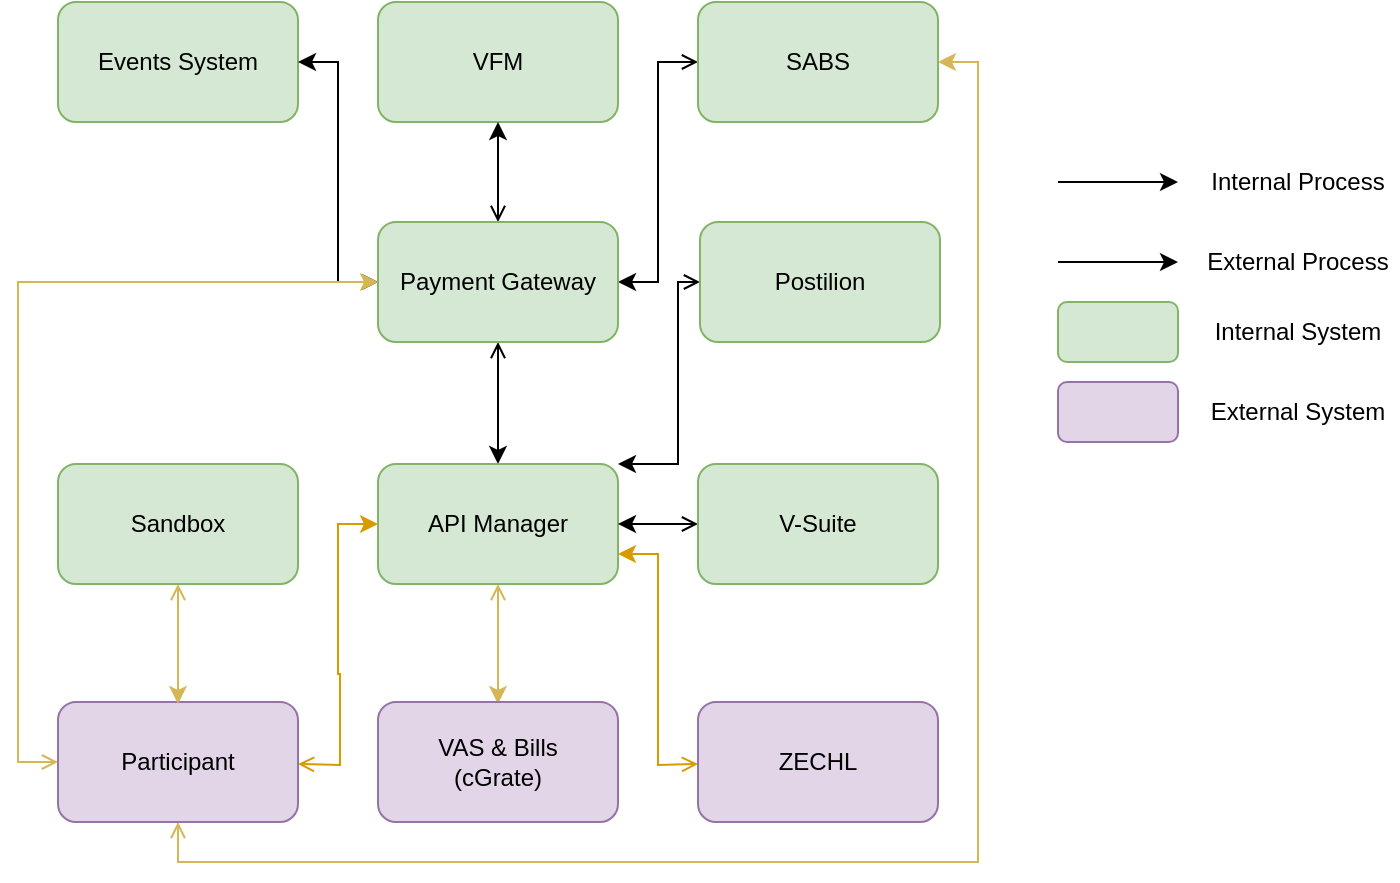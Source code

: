<mxfile version="13.7.0" type="github">
  <diagram id="6I0OCvxSQrVGMHxT2VVA" name="Page-1">
    <mxGraphModel dx="1038" dy="580" grid="1" gridSize="10" guides="1" tooltips="1" connect="1" arrows="1" fold="1" page="1" pageScale="1" pageWidth="850" pageHeight="1100" math="0" shadow="0">
      <root>
        <mxCell id="0" />
        <mxCell id="1" parent="0" />
        <mxCell id="RbDXhoffKaR_s0q5_s7m-1" value="Events System" style="rounded=1;whiteSpace=wrap;html=1;fillColor=#d5e8d4;strokeColor=#82b366;" vertex="1" parent="1">
          <mxGeometry x="80" y="450" width="120" height="60" as="geometry" />
        </mxCell>
        <mxCell id="RbDXhoffKaR_s0q5_s7m-2" value="VFM" style="rounded=1;whiteSpace=wrap;html=1;fillColor=#d5e8d4;strokeColor=#82b366;" vertex="1" parent="1">
          <mxGeometry x="240" y="450" width="120" height="60" as="geometry" />
        </mxCell>
        <mxCell id="RbDXhoffKaR_s0q5_s7m-16" style="edgeStyle=orthogonalEdgeStyle;rounded=0;orthogonalLoop=1;jettySize=auto;html=1;entryX=1;entryY=0.5;entryDx=0;entryDy=0;startArrow=open;startFill=0;" edge="1" parent="1" source="RbDXhoffKaR_s0q5_s7m-3" target="RbDXhoffKaR_s0q5_s7m-4">
          <mxGeometry relative="1" as="geometry" />
        </mxCell>
        <mxCell id="RbDXhoffKaR_s0q5_s7m-3" value="SABS" style="rounded=1;whiteSpace=wrap;html=1;fillColor=#d5e8d4;strokeColor=#82b366;" vertex="1" parent="1">
          <mxGeometry x="400" y="450" width="120" height="60" as="geometry" />
        </mxCell>
        <mxCell id="RbDXhoffKaR_s0q5_s7m-14" value="" style="edgeStyle=orthogonalEdgeStyle;rounded=0;orthogonalLoop=1;jettySize=auto;html=1;startArrow=open;startFill=0;" edge="1" parent="1" source="RbDXhoffKaR_s0q5_s7m-4" target="RbDXhoffKaR_s0q5_s7m-5">
          <mxGeometry relative="1" as="geometry" />
        </mxCell>
        <mxCell id="RbDXhoffKaR_s0q5_s7m-15" value="" style="edgeStyle=orthogonalEdgeStyle;rounded=0;orthogonalLoop=1;jettySize=auto;html=1;startArrow=open;startFill=0;" edge="1" parent="1" source="RbDXhoffKaR_s0q5_s7m-4" target="RbDXhoffKaR_s0q5_s7m-2">
          <mxGeometry relative="1" as="geometry" />
        </mxCell>
        <mxCell id="RbDXhoffKaR_s0q5_s7m-17" style="edgeStyle=orthogonalEdgeStyle;rounded=0;orthogonalLoop=1;jettySize=auto;html=1;entryX=1;entryY=0.5;entryDx=0;entryDy=0;startArrow=open;startFill=0;" edge="1" parent="1" source="RbDXhoffKaR_s0q5_s7m-4" target="RbDXhoffKaR_s0q5_s7m-1">
          <mxGeometry relative="1" as="geometry" />
        </mxCell>
        <mxCell id="RbDXhoffKaR_s0q5_s7m-4" value="Payment Gateway" style="rounded=1;whiteSpace=wrap;html=1;fillColor=#d5e8d4;strokeColor=#82b366;" vertex="1" parent="1">
          <mxGeometry x="240" y="560" width="120" height="60" as="geometry" />
        </mxCell>
        <mxCell id="RbDXhoffKaR_s0q5_s7m-11" value="" style="edgeStyle=orthogonalEdgeStyle;rounded=0;orthogonalLoop=1;jettySize=auto;html=1;startArrow=open;startFill=0;fillColor=#fff2cc;strokeColor=#d6b656;" edge="1" parent="1" source="RbDXhoffKaR_s0q5_s7m-5">
          <mxGeometry relative="1" as="geometry">
            <mxPoint x="300" y="801" as="targetPoint" />
          </mxGeometry>
        </mxCell>
        <mxCell id="RbDXhoffKaR_s0q5_s7m-5" value="API Manager" style="rounded=1;whiteSpace=wrap;html=1;fillColor=#d5e8d4;strokeColor=#82b366;" vertex="1" parent="1">
          <mxGeometry x="240" y="681" width="120" height="60" as="geometry" />
        </mxCell>
        <mxCell id="RbDXhoffKaR_s0q5_s7m-12" style="edgeStyle=orthogonalEdgeStyle;rounded=0;orthogonalLoop=1;jettySize=auto;html=1;entryX=0;entryY=0.5;entryDx=0;entryDy=0;startArrow=open;startFill=0;fillColor=#ffe6cc;strokeColor=#d79b00;" edge="1" parent="1" target="RbDXhoffKaR_s0q5_s7m-5">
          <mxGeometry relative="1" as="geometry">
            <mxPoint x="200" y="831" as="sourcePoint" />
          </mxGeometry>
        </mxCell>
        <mxCell id="RbDXhoffKaR_s0q5_s7m-18" style="edgeStyle=orthogonalEdgeStyle;rounded=0;orthogonalLoop=1;jettySize=auto;html=1;entryX=0;entryY=0.5;entryDx=0;entryDy=0;startArrow=open;startFill=0;fillColor=#fff2cc;strokeColor=#d6b656;" edge="1" parent="1" source="RbDXhoffKaR_s0q5_s7m-6" target="RbDXhoffKaR_s0q5_s7m-4">
          <mxGeometry relative="1" as="geometry">
            <Array as="points">
              <mxPoint x="60" y="830" />
              <mxPoint x="60" y="590" />
            </Array>
          </mxGeometry>
        </mxCell>
        <mxCell id="RbDXhoffKaR_s0q5_s7m-28" style="edgeStyle=orthogonalEdgeStyle;rounded=0;orthogonalLoop=1;jettySize=auto;html=1;startArrow=open;startFill=0;fillColor=#fff2cc;strokeColor=#d6b656;" edge="1" parent="1" source="RbDXhoffKaR_s0q5_s7m-6" target="RbDXhoffKaR_s0q5_s7m-3">
          <mxGeometry relative="1" as="geometry">
            <Array as="points">
              <mxPoint x="140" y="880" />
              <mxPoint x="540" y="880" />
              <mxPoint x="540" y="480" />
            </Array>
          </mxGeometry>
        </mxCell>
        <mxCell id="RbDXhoffKaR_s0q5_s7m-6" value="Participant" style="rounded=1;whiteSpace=wrap;html=1;fillColor=#e1d5e7;strokeColor=#9673a6;" vertex="1" parent="1">
          <mxGeometry x="80" y="800" width="120" height="60" as="geometry" />
        </mxCell>
        <mxCell id="RbDXhoffKaR_s0q5_s7m-7" value="VAS &amp;amp; Bills&lt;br&gt;(cGrate)" style="rounded=1;whiteSpace=wrap;html=1;fillColor=#e1d5e7;strokeColor=#9673a6;" vertex="1" parent="1">
          <mxGeometry x="240" y="800" width="120" height="60" as="geometry" />
        </mxCell>
        <mxCell id="RbDXhoffKaR_s0q5_s7m-13" style="edgeStyle=orthogonalEdgeStyle;rounded=0;orthogonalLoop=1;jettySize=auto;html=1;entryX=1;entryY=0.75;entryDx=0;entryDy=0;startArrow=open;startFill=0;fillColor=#ffe6cc;strokeColor=#d79b00;" edge="1" parent="1" target="RbDXhoffKaR_s0q5_s7m-5">
          <mxGeometry relative="1" as="geometry">
            <mxPoint x="400" y="831" as="sourcePoint" />
          </mxGeometry>
        </mxCell>
        <mxCell id="RbDXhoffKaR_s0q5_s7m-8" value="ZECHL" style="rounded=1;whiteSpace=wrap;html=1;fillColor=#e1d5e7;strokeColor=#9673a6;" vertex="1" parent="1">
          <mxGeometry x="400" y="800" width="120" height="60" as="geometry" />
        </mxCell>
        <mxCell id="RbDXhoffKaR_s0q5_s7m-10" value="" style="edgeStyle=orthogonalEdgeStyle;rounded=0;orthogonalLoop=1;jettySize=auto;html=1;startArrow=open;startFill=0;" edge="1" parent="1" source="RbDXhoffKaR_s0q5_s7m-9" target="RbDXhoffKaR_s0q5_s7m-5">
          <mxGeometry relative="1" as="geometry" />
        </mxCell>
        <mxCell id="RbDXhoffKaR_s0q5_s7m-9" value="V-Suite" style="rounded=1;whiteSpace=wrap;html=1;fillColor=#d5e8d4;strokeColor=#82b366;" vertex="1" parent="1">
          <mxGeometry x="400" y="681" width="120" height="60" as="geometry" />
        </mxCell>
        <mxCell id="RbDXhoffKaR_s0q5_s7m-20" value="" style="endArrow=classic;html=1;" edge="1" parent="1">
          <mxGeometry width="50" height="50" relative="1" as="geometry">
            <mxPoint x="580" y="540" as="sourcePoint" />
            <mxPoint x="640" y="540" as="targetPoint" />
          </mxGeometry>
        </mxCell>
        <mxCell id="RbDXhoffKaR_s0q5_s7m-21" value="" style="endArrow=classic;html=1;" edge="1" parent="1">
          <mxGeometry width="50" height="50" relative="1" as="geometry">
            <mxPoint x="580" y="580" as="sourcePoint" />
            <mxPoint x="640" y="580" as="targetPoint" />
          </mxGeometry>
        </mxCell>
        <mxCell id="RbDXhoffKaR_s0q5_s7m-22" value="Internal Process" style="text;html=1;strokeColor=none;fillColor=none;align=center;verticalAlign=middle;whiteSpace=wrap;rounded=0;" vertex="1" parent="1">
          <mxGeometry x="650" y="530" width="100" height="20" as="geometry" />
        </mxCell>
        <mxCell id="RbDXhoffKaR_s0q5_s7m-23" value="External Process" style="text;html=1;strokeColor=none;fillColor=none;align=center;verticalAlign=middle;whiteSpace=wrap;rounded=0;" vertex="1" parent="1">
          <mxGeometry x="650" y="570" width="100" height="20" as="geometry" />
        </mxCell>
        <mxCell id="RbDXhoffKaR_s0q5_s7m-24" value="" style="rounded=1;whiteSpace=wrap;html=1;fillColor=#d5e8d4;strokeColor=#82b366;" vertex="1" parent="1">
          <mxGeometry x="580" y="600" width="60" height="30" as="geometry" />
        </mxCell>
        <mxCell id="RbDXhoffKaR_s0q5_s7m-25" value="Internal System" style="text;html=1;strokeColor=none;fillColor=none;align=center;verticalAlign=middle;whiteSpace=wrap;rounded=0;" vertex="1" parent="1">
          <mxGeometry x="650" y="605" width="100" height="20" as="geometry" />
        </mxCell>
        <mxCell id="RbDXhoffKaR_s0q5_s7m-26" value="" style="rounded=1;whiteSpace=wrap;html=1;fillColor=#e1d5e7;strokeColor=#9673a6;" vertex="1" parent="1">
          <mxGeometry x="580" y="640" width="60" height="30" as="geometry" />
        </mxCell>
        <mxCell id="RbDXhoffKaR_s0q5_s7m-27" value="External System" style="text;html=1;strokeColor=none;fillColor=none;align=center;verticalAlign=middle;whiteSpace=wrap;rounded=0;" vertex="1" parent="1">
          <mxGeometry x="650" y="645" width="100" height="20" as="geometry" />
        </mxCell>
        <mxCell id="RbDXhoffKaR_s0q5_s7m-30" value="" style="edgeStyle=orthogonalEdgeStyle;rounded=0;orthogonalLoop=1;jettySize=auto;html=1;startArrow=open;startFill=0;fillColor=#fff2cc;strokeColor=#d6b656;" edge="1" parent="1" source="RbDXhoffKaR_s0q5_s7m-29">
          <mxGeometry relative="1" as="geometry">
            <mxPoint x="140" y="801" as="targetPoint" />
          </mxGeometry>
        </mxCell>
        <mxCell id="RbDXhoffKaR_s0q5_s7m-29" value="Sandbox" style="rounded=1;whiteSpace=wrap;html=1;fillColor=#d5e8d4;strokeColor=#82b366;" vertex="1" parent="1">
          <mxGeometry x="80" y="681" width="120" height="60" as="geometry" />
        </mxCell>
        <mxCell id="RbDXhoffKaR_s0q5_s7m-32" style="edgeStyle=orthogonalEdgeStyle;rounded=0;orthogonalLoop=1;jettySize=auto;html=1;entryX=1;entryY=0;entryDx=0;entryDy=0;startArrow=open;startFill=0;" edge="1" parent="1" source="RbDXhoffKaR_s0q5_s7m-31" target="RbDXhoffKaR_s0q5_s7m-5">
          <mxGeometry relative="1" as="geometry">
            <Array as="points">
              <mxPoint x="390" y="590" />
              <mxPoint x="390" y="681" />
            </Array>
          </mxGeometry>
        </mxCell>
        <mxCell id="RbDXhoffKaR_s0q5_s7m-31" value="Postilion" style="rounded=1;whiteSpace=wrap;html=1;fillColor=#d5e8d4;strokeColor=#82b366;" vertex="1" parent="1">
          <mxGeometry x="401" y="560" width="120" height="60" as="geometry" />
        </mxCell>
      </root>
    </mxGraphModel>
  </diagram>
</mxfile>
